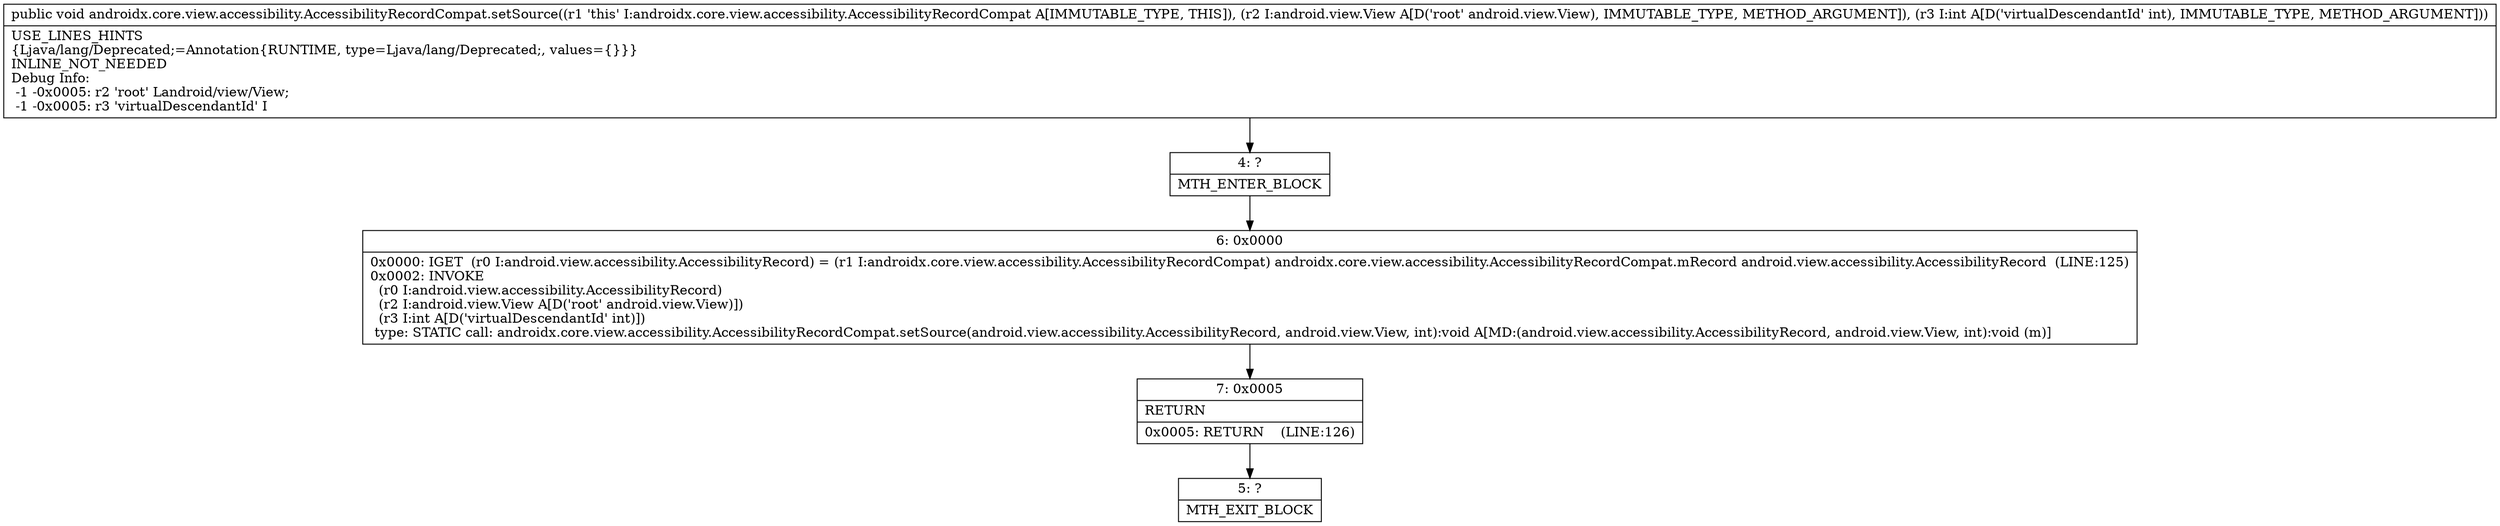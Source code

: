 digraph "CFG forandroidx.core.view.accessibility.AccessibilityRecordCompat.setSource(Landroid\/view\/View;I)V" {
Node_4 [shape=record,label="{4\:\ ?|MTH_ENTER_BLOCK\l}"];
Node_6 [shape=record,label="{6\:\ 0x0000|0x0000: IGET  (r0 I:android.view.accessibility.AccessibilityRecord) = (r1 I:androidx.core.view.accessibility.AccessibilityRecordCompat) androidx.core.view.accessibility.AccessibilityRecordCompat.mRecord android.view.accessibility.AccessibilityRecord  (LINE:125)\l0x0002: INVOKE  \l  (r0 I:android.view.accessibility.AccessibilityRecord)\l  (r2 I:android.view.View A[D('root' android.view.View)])\l  (r3 I:int A[D('virtualDescendantId' int)])\l type: STATIC call: androidx.core.view.accessibility.AccessibilityRecordCompat.setSource(android.view.accessibility.AccessibilityRecord, android.view.View, int):void A[MD:(android.view.accessibility.AccessibilityRecord, android.view.View, int):void (m)]\l}"];
Node_7 [shape=record,label="{7\:\ 0x0005|RETURN\l|0x0005: RETURN    (LINE:126)\l}"];
Node_5 [shape=record,label="{5\:\ ?|MTH_EXIT_BLOCK\l}"];
MethodNode[shape=record,label="{public void androidx.core.view.accessibility.AccessibilityRecordCompat.setSource((r1 'this' I:androidx.core.view.accessibility.AccessibilityRecordCompat A[IMMUTABLE_TYPE, THIS]), (r2 I:android.view.View A[D('root' android.view.View), IMMUTABLE_TYPE, METHOD_ARGUMENT]), (r3 I:int A[D('virtualDescendantId' int), IMMUTABLE_TYPE, METHOD_ARGUMENT]))  | USE_LINES_HINTS\l\{Ljava\/lang\/Deprecated;=Annotation\{RUNTIME, type=Ljava\/lang\/Deprecated;, values=\{\}\}\}\lINLINE_NOT_NEEDED\lDebug Info:\l  \-1 \-0x0005: r2 'root' Landroid\/view\/View;\l  \-1 \-0x0005: r3 'virtualDescendantId' I\l}"];
MethodNode -> Node_4;Node_4 -> Node_6;
Node_6 -> Node_7;
Node_7 -> Node_5;
}

